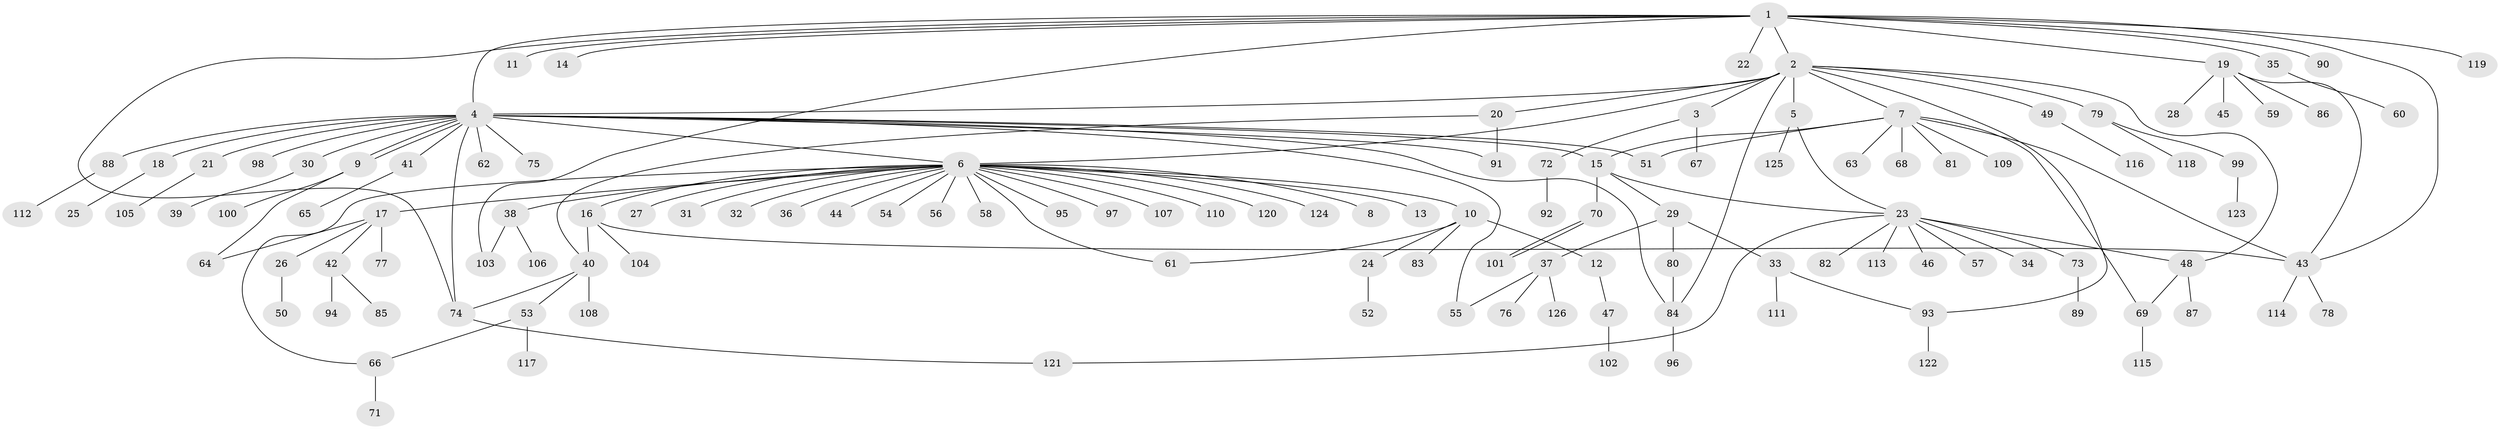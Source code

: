 // coarse degree distribution, {11: 0.022727272727272728, 12: 0.011363636363636364, 3: 0.056818181818181816, 15: 0.011363636363636364, 24: 0.011363636363636364, 9: 0.011363636363636364, 1: 0.6477272727272727, 4: 0.03409090909090909, 5: 0.022727272727272728, 2: 0.13636363636363635, 6: 0.03409090909090909}
// Generated by graph-tools (version 1.1) at 2025/18/03/04/25 18:18:06]
// undirected, 126 vertices, 150 edges
graph export_dot {
graph [start="1"]
  node [color=gray90,style=filled];
  1;
  2;
  3;
  4;
  5;
  6;
  7;
  8;
  9;
  10;
  11;
  12;
  13;
  14;
  15;
  16;
  17;
  18;
  19;
  20;
  21;
  22;
  23;
  24;
  25;
  26;
  27;
  28;
  29;
  30;
  31;
  32;
  33;
  34;
  35;
  36;
  37;
  38;
  39;
  40;
  41;
  42;
  43;
  44;
  45;
  46;
  47;
  48;
  49;
  50;
  51;
  52;
  53;
  54;
  55;
  56;
  57;
  58;
  59;
  60;
  61;
  62;
  63;
  64;
  65;
  66;
  67;
  68;
  69;
  70;
  71;
  72;
  73;
  74;
  75;
  76;
  77;
  78;
  79;
  80;
  81;
  82;
  83;
  84;
  85;
  86;
  87;
  88;
  89;
  90;
  91;
  92;
  93;
  94;
  95;
  96;
  97;
  98;
  99;
  100;
  101;
  102;
  103;
  104;
  105;
  106;
  107;
  108;
  109;
  110;
  111;
  112;
  113;
  114;
  115;
  116;
  117;
  118;
  119;
  120;
  121;
  122;
  123;
  124;
  125;
  126;
  1 -- 2;
  1 -- 4;
  1 -- 11;
  1 -- 14;
  1 -- 19;
  1 -- 22;
  1 -- 35;
  1 -- 43;
  1 -- 74;
  1 -- 90;
  1 -- 103;
  1 -- 119;
  2 -- 3;
  2 -- 4;
  2 -- 5;
  2 -- 6;
  2 -- 7;
  2 -- 20;
  2 -- 48;
  2 -- 49;
  2 -- 79;
  2 -- 84;
  2 -- 93;
  3 -- 67;
  3 -- 72;
  4 -- 6;
  4 -- 9;
  4 -- 9;
  4 -- 15;
  4 -- 18;
  4 -- 21;
  4 -- 30;
  4 -- 41;
  4 -- 51;
  4 -- 55;
  4 -- 62;
  4 -- 74;
  4 -- 75;
  4 -- 84;
  4 -- 88;
  4 -- 91;
  4 -- 98;
  5 -- 23;
  5 -- 125;
  6 -- 8;
  6 -- 10;
  6 -- 13;
  6 -- 16;
  6 -- 17;
  6 -- 27;
  6 -- 31;
  6 -- 32;
  6 -- 36;
  6 -- 38;
  6 -- 44;
  6 -- 54;
  6 -- 56;
  6 -- 58;
  6 -- 61;
  6 -- 66;
  6 -- 95;
  6 -- 97;
  6 -- 107;
  6 -- 110;
  6 -- 120;
  6 -- 124;
  7 -- 15;
  7 -- 43;
  7 -- 51;
  7 -- 63;
  7 -- 68;
  7 -- 69;
  7 -- 81;
  7 -- 109;
  9 -- 64;
  9 -- 100;
  10 -- 12;
  10 -- 24;
  10 -- 61;
  10 -- 83;
  12 -- 47;
  15 -- 23;
  15 -- 29;
  15 -- 70;
  16 -- 40;
  16 -- 43;
  16 -- 104;
  17 -- 26;
  17 -- 42;
  17 -- 64;
  17 -- 77;
  18 -- 25;
  19 -- 28;
  19 -- 43;
  19 -- 45;
  19 -- 59;
  19 -- 86;
  20 -- 40;
  20 -- 91;
  21 -- 105;
  23 -- 34;
  23 -- 46;
  23 -- 48;
  23 -- 57;
  23 -- 73;
  23 -- 82;
  23 -- 113;
  23 -- 121;
  24 -- 52;
  26 -- 50;
  29 -- 33;
  29 -- 37;
  29 -- 80;
  30 -- 39;
  33 -- 93;
  33 -- 111;
  35 -- 60;
  37 -- 55;
  37 -- 76;
  37 -- 126;
  38 -- 103;
  38 -- 106;
  40 -- 53;
  40 -- 74;
  40 -- 108;
  41 -- 65;
  42 -- 85;
  42 -- 94;
  43 -- 78;
  43 -- 114;
  47 -- 102;
  48 -- 69;
  48 -- 87;
  49 -- 116;
  53 -- 66;
  53 -- 117;
  66 -- 71;
  69 -- 115;
  70 -- 101;
  70 -- 101;
  72 -- 92;
  73 -- 89;
  74 -- 121;
  79 -- 99;
  79 -- 118;
  80 -- 84;
  84 -- 96;
  88 -- 112;
  93 -- 122;
  99 -- 123;
}
